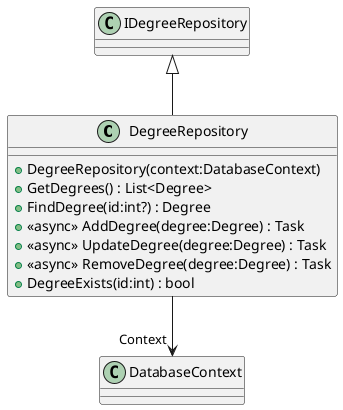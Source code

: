 @startuml
class DegreeRepository {
    + DegreeRepository(context:DatabaseContext)
    + GetDegrees() : List<Degree>
    + FindDegree(id:int?) : Degree
    + <<async>> AddDegree(degree:Degree) : Task
    + <<async>> UpdateDegree(degree:Degree) : Task
    + <<async>> RemoveDegree(degree:Degree) : Task
    + DegreeExists(id:int) : bool
}
IDegreeRepository <|-- DegreeRepository
DegreeRepository --> "Context" DatabaseContext
@enduml
